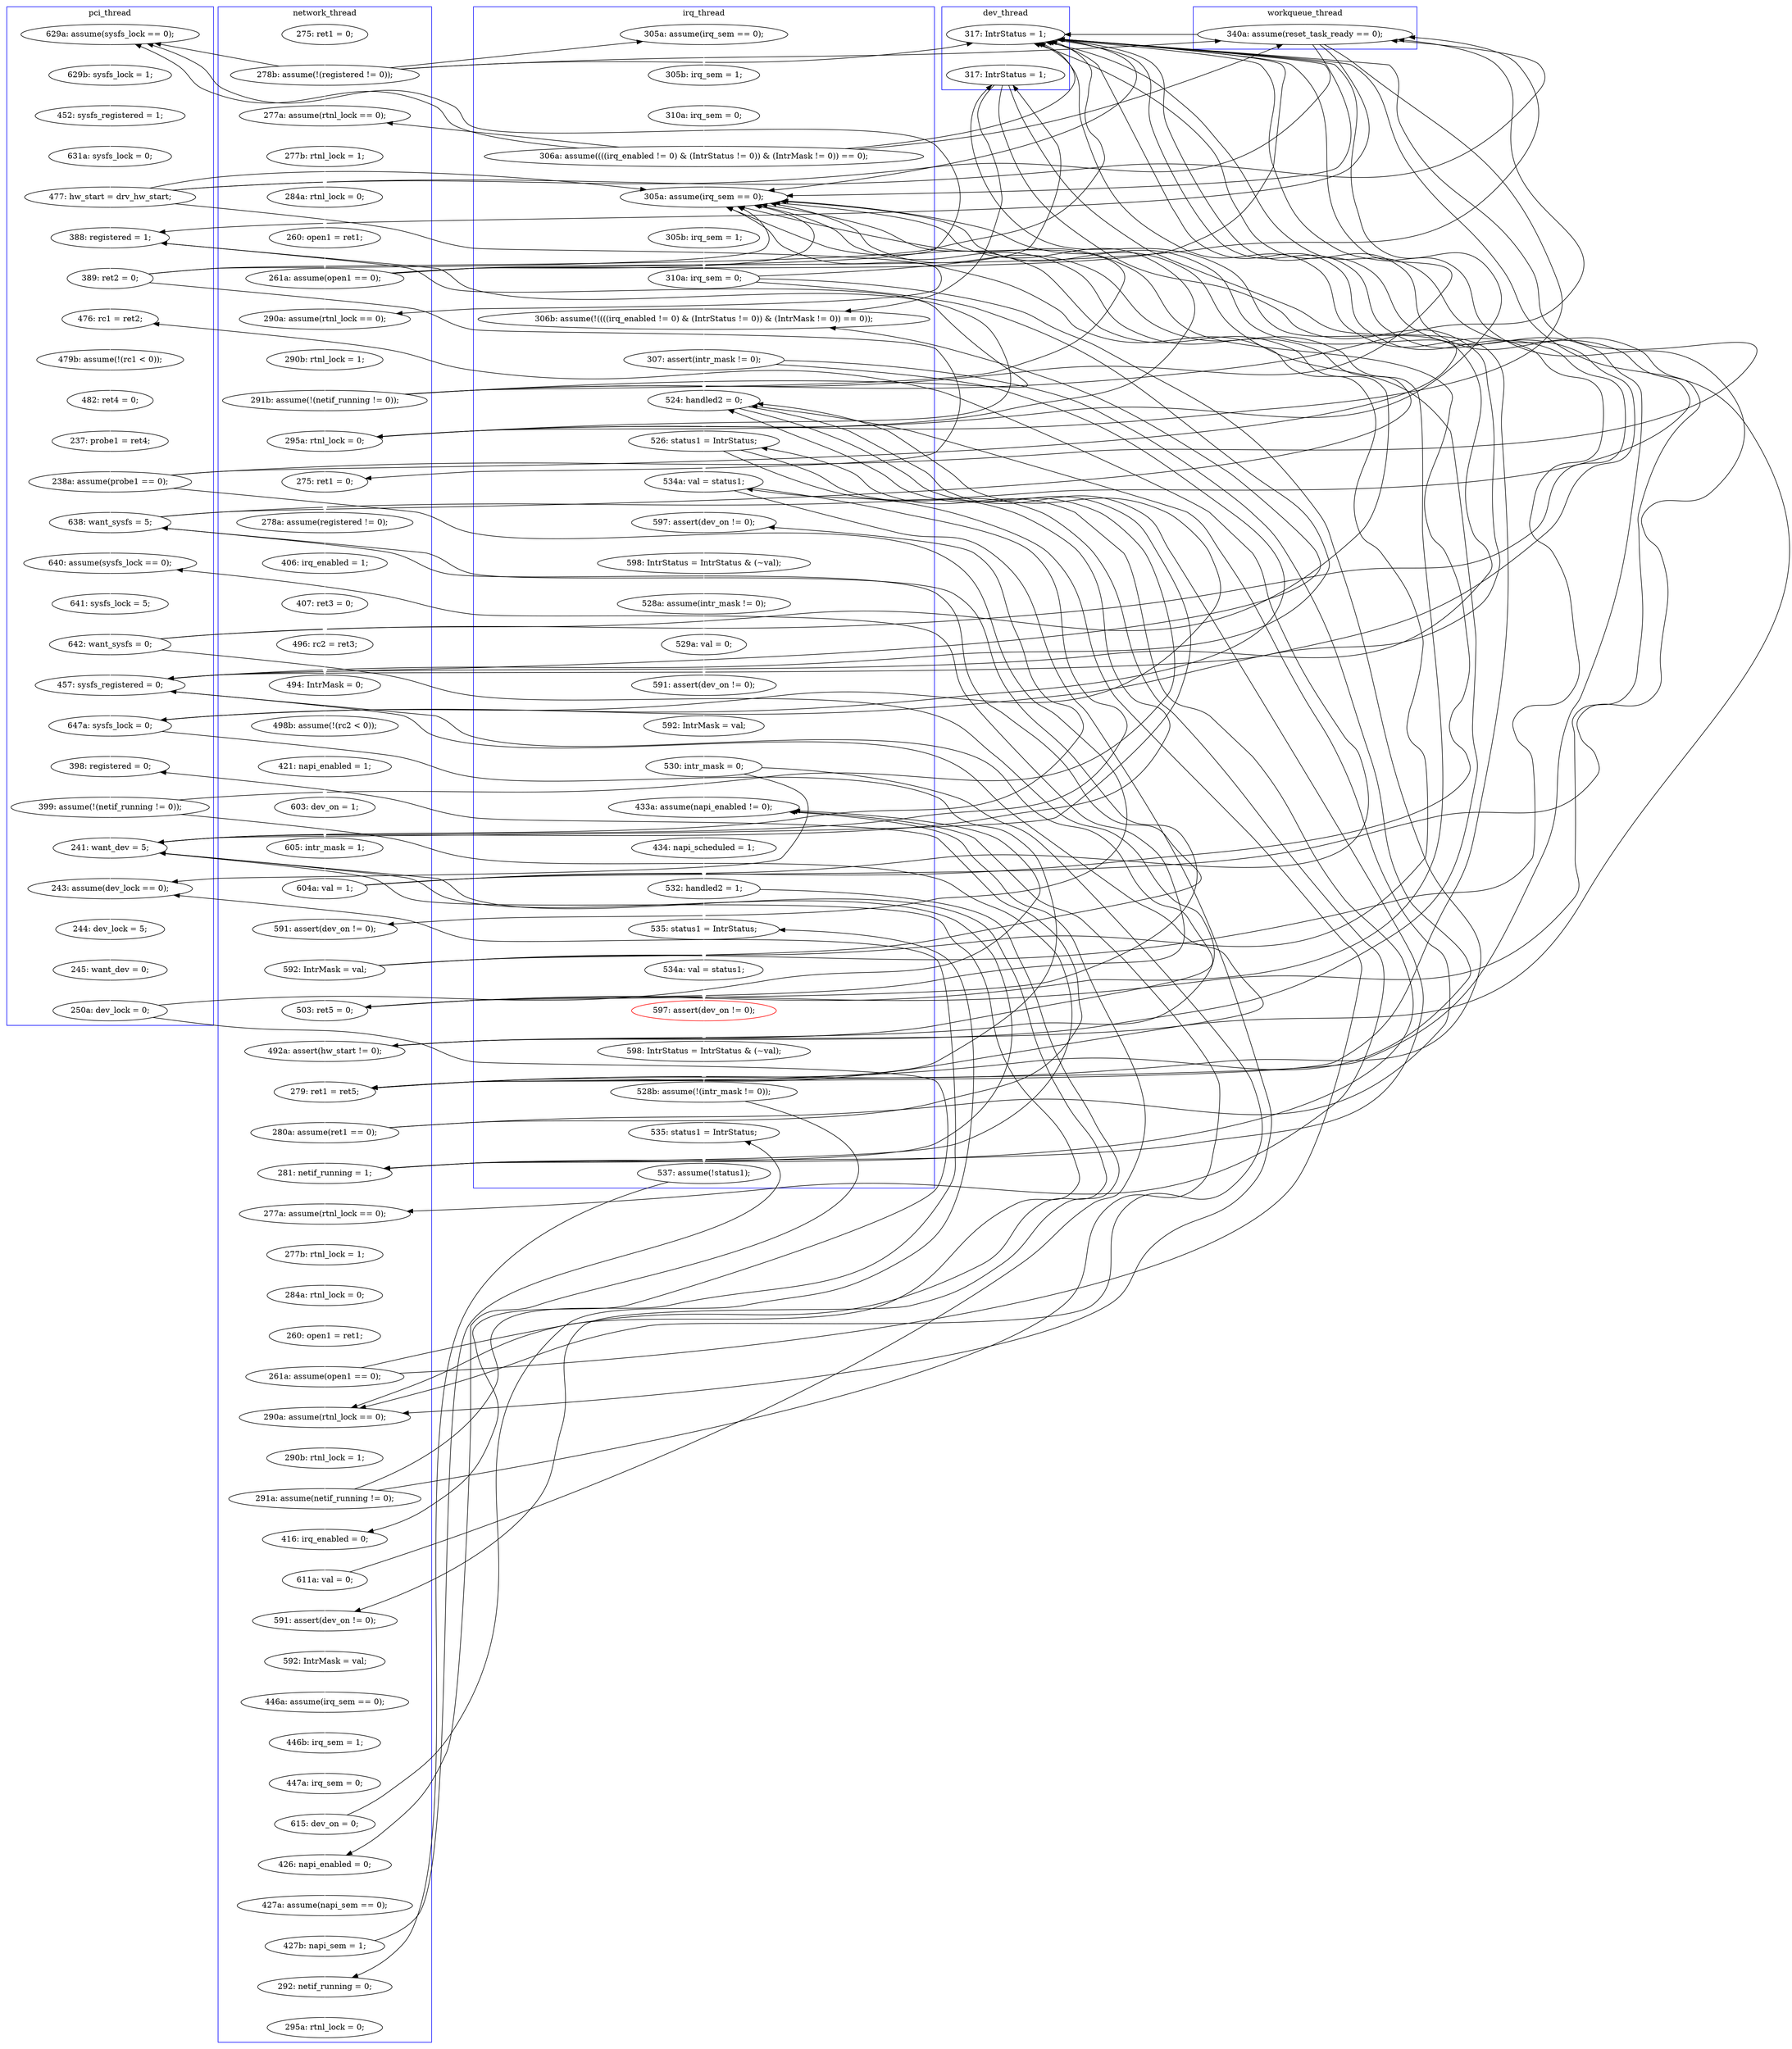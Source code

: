 digraph Counterexample {
	203 -> 204 [color = white, style = solid]
	134 -> 150 [color = black, style = solid, constraint = false]
	232 -> 235 [color = black, style = solid, constraint = false]
	267 -> 268 [color = white, style = solid]
	90 -> 150 [color = black, style = solid, constraint = false]
	142 -> 143 [color = white, style = solid]
	157 -> 159 [color = black, style = solid, constraint = false]
	148 -> 158 [color = white, style = solid]
	181 -> 192 [color = white, style = solid]
	36 -> 53 [color = black, style = solid, constraint = false]
	78 -> 148 [color = black, style = solid, constraint = false]
	228 -> 232 [color = white, style = solid]
	155 -> 159 [color = white, style = solid]
	137 -> 139 [color = black, style = solid, constraint = false]
	247 -> 248 [color = white, style = solid]
	133 -> 134 [color = white, style = solid]
	71 -> 89 [color = black, style = solid, constraint = false]
	45 -> 78 [color = black, style = solid, constraint = false]
	192 -> 215 [color = black, style = solid, constraint = false]
	68 -> 69 [color = white, style = solid]
	143 -> 157 [color = white, style = solid]
	194 -> 215 [color = black, style = solid, constraint = false]
	197 -> 200 [color = white, style = solid]
	118 -> 148 [color = black, style = solid, constraint = false]
	218 -> 222 [color = black, style = solid, constraint = false]
	176 -> 180 [color = black, style = solid, constraint = false]
	258 -> 259 [color = white, style = solid]
	222 -> 223 [color = white, style = solid]
	62 -> 148 [color = black, style = solid, constraint = false]
	176 -> 194 [color = white, style = solid]
	26 -> 29 [color = white, style = solid]
	194 -> 196 [color = black, style = solid, constraint = false]
	181 -> 183 [color = black, style = solid, constraint = false]
	134 -> 137 [color = black, style = solid, constraint = false]
	90 -> 120 [color = white, style = solid]
	226 -> 228 [color = black, style = solid, constraint = false]
	107 -> 109 [color = white, style = solid]
	255 -> 258 [color = white, style = solid]
	179 -> 181 [color = white, style = solid]
	71 -> 82 [color = white, style = solid]
	53 -> 54 [color = white, style = solid]
	62 -> 150 [color = black, style = solid, constraint = false]
	155 -> 157 [color = black, style = solid, constraint = false]
	105 -> 107 [color = white, style = solid]
	141 -> 142 [color = white, style = solid]
	158 -> 162 [color = black, style = solid, constraint = false]
	190 -> 215 [color = white, style = solid]
	268 -> 275 [color = white, style = solid]
	45 -> 68 [color = white, style = solid]
	82 -> 89 [color = black, style = solid, constraint = false]
	118 -> 133 [color = white, style = solid]
	151 -> 155 [color = white, style = solid]
	157 -> 171 [color = black, style = solid, constraint = false]
	253 -> 255 [color = white, style = solid]
	54 -> 57 [color = white, style = solid]
	139 -> 141 [color = black, style = solid, constraint = false]
	147 -> 150 [color = black, style = solid, constraint = false]
	34 -> 36 [color = white, style = solid]
	143 -> 147 [color = black, style = solid, constraint = false]
	92 -> 94 [color = white, style = solid]
	232 -> 240 [color = white, style = solid]
	240 -> 242 [color = white, style = solid]
	94 -> 103 [color = white, style = solid]
	42 -> 45 [color = white, style = solid]
	125 -> 128 [color = white, style = solid]
	162 -> 179 [color = black, style = solid, constraint = false]
	82 -> 150 [color = black, style = solid, constraint = false]
	180 -> 183 [color = white, style = solid]
	78 -> 82 [color = black, style = solid, constraint = false]
	57 -> 60 [color = white, style = solid]
	71 -> 78 [color = black, style = solid, constraint = false]
	194 -> 222 [color = white, style = solid]
	128 -> 133 [color = black, style = solid, constraint = false]
	192 -> 196 [color = white, style = solid]
	184 -> 185 [color = white, style = solid]
	248 -> 250 [color = white, style = solid]
	158 -> 159 [color = black, style = solid, constraint = false]
	137 -> 150 [color = black, style = solid, constraint = false]
	139 -> 148 [color = black, style = solid, constraint = false]
	150 -> 151 [color = white, style = solid]
	162 -> 175 [color = white, style = solid]
	62 -> 89 [color = white, style = solid]
	117 -> 118 [color = white, style = solid]
	157 -> 162 [color = white, style = solid]
	147 -> 171 [color = white, style = solid]
	36 -> 150 [color = white, style = solid]
	180 -> 194 [color = black, style = solid, constraint = false]
	71 -> 150 [color = black, style = solid, constraint = false]
	137 -> 148 [color = black, style = solid, constraint = false]
	158 -> 171 [color = black, style = solid, constraint = false]
	190 -> 192 [color = black, style = solid, constraint = false]
	39 -> 40 [color = white, style = solid]
	246 -> 247 [color = white, style = solid]
	259 -> 262 [color = white, style = solid]
	262 -> 272 [color = white, style = solid]
	262 -> 266 [color = black, style = solid, constraint = false]
	62 -> 68 [color = black, style = solid, constraint = false]
	45 -> 150 [color = black, style = solid, constraint = false]
	29 -> 78 [color = black, style = solid, constraint = false]
	174 -> 175 [color = black, style = solid, constraint = false]
	104 -> 105 [color = white, style = solid]
	36 -> 148 [color = black, style = solid, constraint = false]
	90 -> 92 [color = black, style = solid, constraint = false]
	215 -> 216 [color = white, style = solid]
	160 -> 179 [color = white, style = solid]
	204 -> 206 [color = white, style = solid]
	185 -> 187 [color = white, style = solid]
	224 -> 226 [color = white, style = solid]
	192 -> 194 [color = black, style = solid, constraint = false]
	90 -> 148 [color = black, style = solid, constraint = false]
	236 -> 238 [color = white, style = solid]
	143 -> 148 [color = black, style = solid, constraint = false]
	250 -> 266 [color = white, style = solid]
	148 -> 150 [color = black, style = solid, constraint = false]
	123 -> 124 [color = white, style = solid]
	40 -> 41 [color = white, style = solid]
	179 -> 180 [color = black, style = solid, constraint = false]
	29 -> 148 [color = black, style = solid, constraint = false]
	29 -> 53 [color = black, style = solid, constraint = false]
	235 -> 236 [color = white, style = solid]
	155 -> 158 [color = black, style = solid, constraint = false]
	171 -> 174 [color = white, style = solid]
	216 -> 218 [color = white, style = solid]
	181 -> 194 [color = black, style = solid, constraint = false]
	155 -> 171 [color = black, style = solid, constraint = false]
	190 -> 194 [color = black, style = solid, constraint = false]
	206 -> 215 [color = black, style = solid, constraint = false]
	41 -> 42 [color = white, style = solid]
	175 -> 176 [color = white, style = solid]
	157 -> 158 [color = black, style = solid, constraint = false]
	139 -> 147 [color = white, style = solid]
	139 -> 150 [color = black, style = solid, constraint = false]
	180 -> 181 [color = black, style = solid, constraint = false]
	159 -> 160 [color = white, style = solid]
	112 -> 116 [color = white, style = solid]
	268 -> 272 [color = black, style = solid, constraint = false]
	147 -> 157 [color = black, style = solid, constraint = false]
	103 -> 104 [color = white, style = solid]
	200 -> 201 [color = white, style = solid]
	143 -> 150 [color = black, style = solid, constraint = false]
	60 -> 62 [color = white, style = solid]
	206 -> 235 [color = white, style = solid]
	36 -> 39 [color = black, style = solid, constraint = false]
	120 -> 123 [color = white, style = solid]
	218 -> 235 [color = black, style = solid, constraint = false]
	176 -> 179 [color = black, style = solid, constraint = false]
	148 -> 157 [color = black, style = solid, constraint = false]
	128 -> 148 [color = black, style = solid, constraint = false]
	78 -> 89 [color = black, style = solid, constraint = false]
	82 -> 92 [color = white, style = solid]
	32 -> 33 [color = white, style = solid]
	187 -> 190 [color = white, style = solid]
	109 -> 112 [color = white, style = solid]
	242 -> 246 [color = white, style = solid]
	82 -> 148 [color = black, style = solid, constraint = false]
	272 -> 273 [color = white, style = solid]
	218 -> 228 [color = white, style = solid]
	266 -> 267 [color = white, style = solid]
	69 -> 71 [color = white, style = solid]
	238 -> 253 [color = white, style = solid]
	29 -> 32 [color = black, style = solid, constraint = false]
	148 -> 171 [color = black, style = solid, constraint = false]
	223 -> 224 [color = white, style = solid]
	128 -> 150 [color = black, style = solid, constraint = false]
	128 -> 137 [color = white, style = solid]
	62 -> 78 [color = black, style = solid, constraint = false]
	36 -> 78 [color = black, style = solid, constraint = false]
	160 -> 162 [color = black, style = solid, constraint = false]
	201 -> 203 [color = white, style = solid]
	273 -> 275 [color = black, style = solid, constraint = false]
	160 -> 171 [color = black, style = solid, constraint = false]
	147 -> 148 [color = black, style = solid, constraint = false]
	196 -> 197 [color = white, style = solid]
	89 -> 90 [color = white, style = solid]
	250 -> 253 [color = black, style = solid, constraint = false]
	137 -> 141 [color = white, style = solid]
	118 -> 150 [color = black, style = solid, constraint = false]
	275 -> 276 [color = white, style = solid]
	162 -> 171 [color = black, style = solid, constraint = false]
	134 -> 139 [color = white, style = solid]
	118 -> 120 [color = black, style = solid, constraint = false]
	174 -> 180 [color = white, style = solid]
	174 -> 179 [color = black, style = solid, constraint = false]
	206 -> 222 [color = black, style = solid, constraint = false]
	45 -> 148 [color = black, style = solid, constraint = false]
	78 -> 150 [color = black, style = solid, constraint = false]
	71 -> 148 [color = black, style = solid, constraint = false]
	238 -> 240 [color = black, style = solid, constraint = false]
	134 -> 148 [color = black, style = solid, constraint = false]
	183 -> 184 [color = white, style = solid]
	45 -> 53 [color = black, style = solid, constraint = false]
	124 -> 125 [color = white, style = solid]
	226 -> 235 [color = black, style = solid, constraint = false]
	33 -> 34 [color = white, style = solid]
	116 -> 117 [color = white, style = solid]
	179 -> 194 [color = black, style = solid, constraint = false]
	29 -> 39 [color = white, style = solid]
	subgraph cluster7 {
		label = dev_thread
		color = blue
		158  [label = "317: IntrStatus = 1;"]
		148  [label = "317: IntrStatus = 1;"]
	}
	subgraph cluster5 {
		label = workqueue_thread
		color = blue
		78  [label = "340a: assume(reset_task_ready == 0);"]
	}
	subgraph cluster3 {
		label = irq_thread
		color = blue
		179  [label = "524: handled2 = 0;"]
		272  [label = "535: status1 = IntrStatus;"]
		155  [label = "310a: irq_sem = 0;"]
		206  [label = "530: intr_mask = 0;"]
		34  [label = "310a: irq_sem = 0;"]
		181  [label = "526: status1 = IntrStatus;"]
		262  [label = "528b: assume(!(intr_mask != 0));"]
		201  [label = "529a: val = 0;"]
		238  [label = "532: handled2 = 1;"]
		160  [label = "307: assert(intr_mask != 0);"]
		203  [label = "591: assert(dev_on != 0);"]
		197  [label = "598: IntrStatus = IntrStatus & (~val);"]
		258  [label = "597: assert(dev_on != 0);", color = red]
		33  [label = "305b: irq_sem = 1;"]
		159  [label = "306b: assume(!((((irq_enabled != 0) & (IntrStatus != 0)) & (IntrMask != 0)) == 0));"]
		192  [label = "534a: val = status1;"]
		150  [label = "305a: assume(irq_sem == 0);"]
		196  [label = "597: assert(dev_on != 0);"]
		32  [label = "305a: assume(irq_sem == 0);"]
		151  [label = "305b: irq_sem = 1;"]
		259  [label = "598: IntrStatus = IntrStatus & (~val);"]
		253  [label = "535: status1 = IntrStatus;"]
		273  [label = "537: assume(!status1);"]
		235  [label = "433a: assume(napi_enabled != 0);"]
		200  [label = "528a: assume(intr_mask != 0);"]
		255  [label = "534a: val = status1;"]
		236  [label = "434: napi_scheduled = 1;"]
		204  [label = "592: IntrMask = val;"]
		36  [label = "306a: assume((((irq_enabled != 0) & (IntrStatus != 0)) & (IntrMask != 0)) == 0);"]
	}
	subgraph cluster1 {
		label = pci_thread
		color = blue
		128  [label = "238a: assume(probe1 == 0);"]
		124  [label = "482: ret4 = 0;"]
		89  [label = "388: registered = 1;"]
		137  [label = "638: want_sysfs = 5;"]
		60  [label = "631a: sysfs_lock = 0;"]
		224  [label = "245: want_dev = 0;"]
		194  [label = "241: want_dev = 5;"]
		141  [label = "640: assume(sysfs_lock == 0);"]
		54  [label = "629b: sysfs_lock = 1;"]
		142  [label = "641: sysfs_lock = 5;"]
		226  [label = "250a: dev_lock = 0;"]
		62  [label = "477: hw_start = drv_hw_start;"]
		90  [label = "389: ret2 = 0;"]
		222  [label = "243: assume(dev_lock == 0);"]
		175  [label = "398: registered = 0;"]
		123  [label = "479b: assume(!(rc1 < 0));"]
		53  [label = "629a: assume(sysfs_lock == 0);"]
		176  [label = "399: assume(!(netif_running != 0));"]
		125  [label = "237: probe1 = ret4;"]
		162  [label = "647a: sysfs_lock = 0;"]
		223  [label = "244: dev_lock = 5;"]
		120  [label = "476: rc1 = ret2;"]
		157  [label = "457: sysfs_registered = 0;"]
		143  [label = "642: want_sysfs = 0;"]
		57  [label = "452: sysfs_registered = 1;"]
	}
	subgraph cluster2 {
		label = network_thread
		color = blue
		116  [label = "603: dev_on = 1;"]
		82  [label = "295a: rtnl_lock = 0;"]
		107  [label = "494: IntrMask = 0;"]
		246  [label = "446a: assume(irq_sem == 0);"]
		147  [label = "492a: assert(hw_start != 0);"]
		118  [label = "604a: val = 1;"]
		183  [label = "277a: assume(rtnl_lock == 0);"]
		248  [label = "447a: irq_sem = 0;"]
		268  [label = "427b: napi_sem = 1;"]
		105  [label = "496: rc2 = ret3;"]
		171  [label = "279: ret1 = ret5;"]
		134  [label = "592: IntrMask = val;"]
		184  [label = "277b: rtnl_lock = 1;"]
		187  [label = "260: open1 = ret1;"]
		40  [label = "277b: rtnl_lock = 1;"]
		218  [label = "291a: assume(netif_running != 0);"]
		216  [label = "290b: rtnl_lock = 1;"]
		71  [label = "291b: assume(!(netif_running != 0));"]
		242  [label = "592: IntrMask = val;"]
		109  [label = "498b: assume(!(rc2 < 0));"]
		185  [label = "284a: rtnl_lock = 0;"]
		68  [label = "290a: assume(rtnl_lock == 0);"]
		69  [label = "290b: rtnl_lock = 1;"]
		42  [label = "260: open1 = ret1;"]
		240  [label = "591: assert(dev_on != 0);"]
		250  [label = "615: dev_on = 0;"]
		104  [label = "407: ret3 = 0;"]
		247  [label = "446b: irq_sem = 1;"]
		232  [label = "611a: val = 0;"]
		103  [label = "406: irq_enabled = 1;"]
		41  [label = "284a: rtnl_lock = 0;"]
		180  [label = "281: netif_running = 1;"]
		133  [label = "591: assert(dev_on != 0);"]
		45  [label = "261a: assume(open1 == 0);"]
		94  [label = "278a: assume(registered != 0);"]
		275  [label = "292: netif_running = 0;"]
		39  [label = "277a: assume(rtnl_lock == 0);"]
		26  [label = "275: ret1 = 0;"]
		29  [label = "278b: assume(!(registered != 0));"]
		92  [label = "275: ret1 = 0;"]
		215  [label = "290a: assume(rtnl_lock == 0);"]
		267  [label = "427a: assume(napi_sem == 0);"]
		228  [label = "416: irq_enabled = 0;"]
		117  [label = "605: intr_mask = 1;"]
		190  [label = "261a: assume(open1 == 0);"]
		112  [label = "421: napi_enabled = 1;"]
		174  [label = "280a: assume(ret1 == 0);"]
		276  [label = "295a: rtnl_lock = 0;"]
		266  [label = "426: napi_enabled = 0;"]
		139  [label = "503: ret5 = 0;"]
	}
}